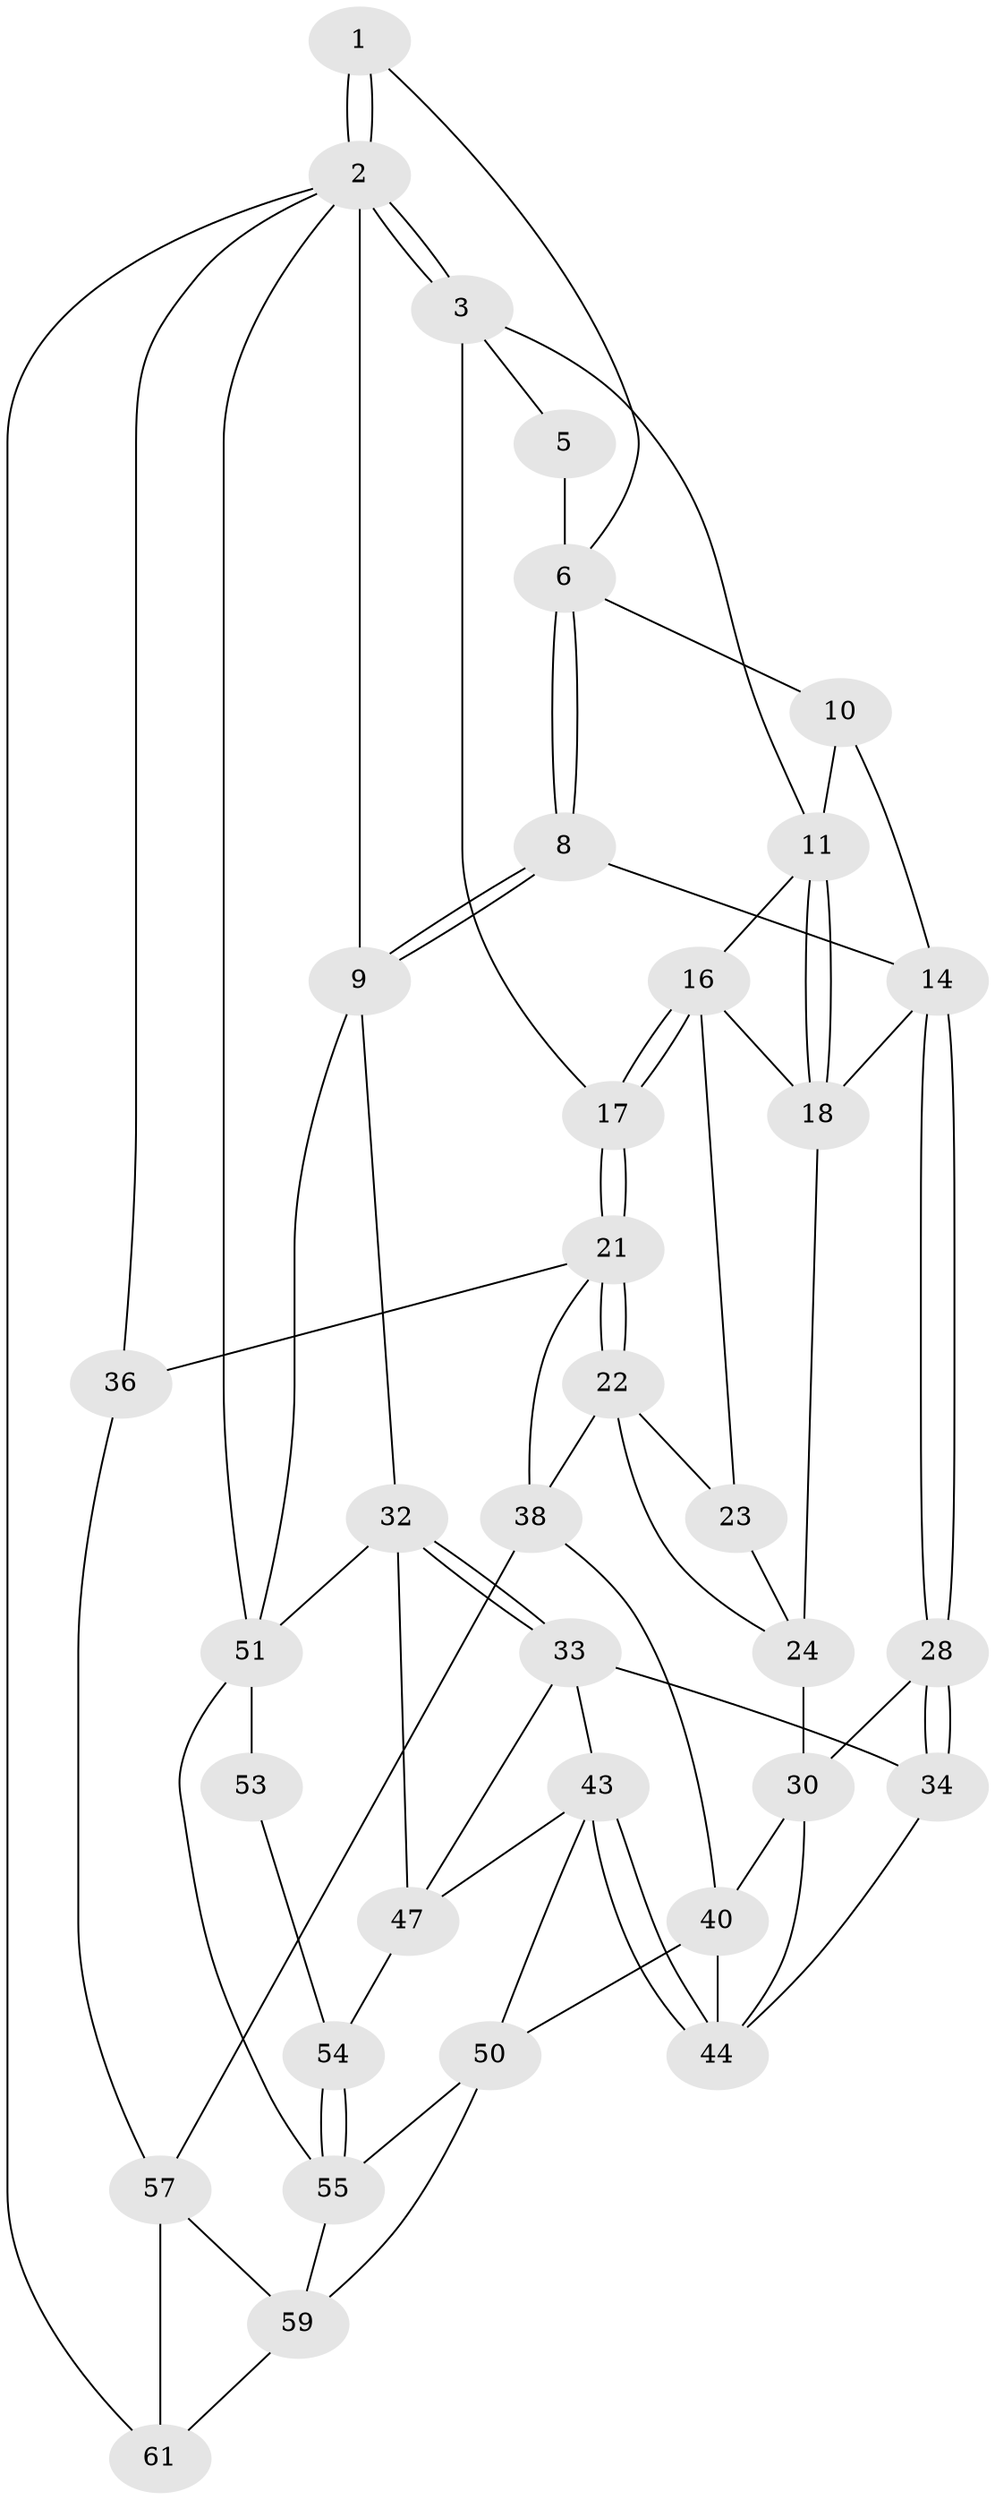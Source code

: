 // original degree distribution, {3: 0.031746031746031744, 6: 0.2222222222222222, 5: 0.47619047619047616, 4: 0.2698412698412698}
// Generated by graph-tools (version 1.1) at 2025/42/03/06/25 10:42:32]
// undirected, 36 vertices, 79 edges
graph export_dot {
graph [start="1"]
  node [color=gray90,style=filled];
  1 [pos="+0.23835899428593635+0"];
  2 [pos="+0+0",super="+37"];
  3 [pos="+0+0",super="+4"];
  5 [pos="+0.22514381685402102+0.04236418646534354"];
  6 [pos="+0.48248910073776513+0",super="+7"];
  8 [pos="+0.5212242367839098+0",super="+13"];
  9 [pos="+1+0",super="+27"];
  10 [pos="+0.31099817985278083+0.14420021836071248"];
  11 [pos="+0.29254838308652353+0.15884366212678955",super="+12"];
  14 [pos="+0.5980616618283066+0.20323559725084714",super="+15"];
  16 [pos="+0.16812446949359708+0.180858620707301",super="+19"];
  17 [pos="+0+0.009994634036479252"];
  18 [pos="+0.28217916157418715+0.24202996997709883",super="+20"];
  21 [pos="+0+0.21072919270934037",super="+35"];
  22 [pos="+0.047566417973501716+0.28330040787172295",super="+26"];
  23 [pos="+0.16169071297315968+0.2509958562396123"];
  24 [pos="+0.28833693754120754+0.4207974114869258",super="+25"];
  28 [pos="+0.5983007653633095+0.23066592321660015",super="+29"];
  30 [pos="+0.5284531915238498+0.3980341255280695",super="+31"];
  32 [pos="+1+0.3160919807760995",super="+46"];
  33 [pos="+0.8685621849265655+0.4104388973284988",super="+42"];
  34 [pos="+0.8049079832636329+0.41094131383696403",super="+39"];
  36 [pos="+0+0.8254593598025367"];
  38 [pos="+0.026422493559758307+0.5169081768534186",super="+41"];
  40 [pos="+0.367424645311484+0.5798772060837903",super="+48"];
  43 [pos="+0.7749077198294774+0.5662304086287338",super="+49"];
  44 [pos="+0.7058884325374888+0.5151379298350978",super="+45"];
  47 [pos="+0.9101460492327053+0.5677104055729347",super="+52"];
  50 [pos="+0.611640877505157+0.6874549137538531",super="+56"];
  51 [pos="+1+0.8455655694114204",super="+63"];
  53 [pos="+0.9381668785714774+0.7987478163272003"];
  54 [pos="+0.877335653370889+0.7705181348559186"];
  55 [pos="+0.6746489853071227+0.8206981831004491",super="+62"];
  57 [pos="+0.2912767161478656+0.722758328277618",super="+58"];
  59 [pos="+0.4105408382781516+0.8173413988175056",super="+60"];
  61 [pos="+0.26182634448767816+1"];
  1 -- 2;
  1 -- 2;
  1 -- 6;
  2 -- 3;
  2 -- 3;
  2 -- 9;
  2 -- 51;
  2 -- 36;
  2 -- 61;
  3 -- 17;
  3 -- 5;
  3 -- 11;
  5 -- 6;
  6 -- 8;
  6 -- 8;
  6 -- 10;
  8 -- 9 [weight=2];
  8 -- 9;
  8 -- 14;
  9 -- 51;
  9 -- 32;
  10 -- 11;
  10 -- 14;
  11 -- 18;
  11 -- 18;
  11 -- 16;
  14 -- 28;
  14 -- 28;
  14 -- 18;
  16 -- 17;
  16 -- 17;
  16 -- 18;
  16 -- 23;
  17 -- 21;
  17 -- 21;
  18 -- 24;
  21 -- 22;
  21 -- 22;
  21 -- 36;
  21 -- 38;
  22 -- 23;
  22 -- 38;
  22 -- 24;
  23 -- 24;
  24 -- 30;
  28 -- 34 [weight=2];
  28 -- 34;
  28 -- 30;
  30 -- 44;
  30 -- 40;
  32 -- 33;
  32 -- 33;
  32 -- 51;
  32 -- 47;
  33 -- 34;
  33 -- 43;
  33 -- 47;
  34 -- 44;
  36 -- 57;
  38 -- 40;
  38 -- 57;
  40 -- 50;
  40 -- 44;
  43 -- 44;
  43 -- 44;
  43 -- 50;
  43 -- 47;
  47 -- 54;
  50 -- 59;
  50 -- 55;
  51 -- 53 [weight=2];
  51 -- 55;
  53 -- 54;
  54 -- 55;
  54 -- 55;
  55 -- 59;
  57 -- 59;
  57 -- 61;
  59 -- 61;
}
